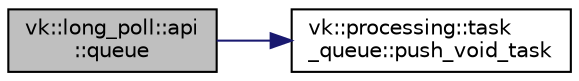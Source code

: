 digraph "vk::long_poll::api::queue"
{
 // LATEX_PDF_SIZE
  edge [fontname="Helvetica",fontsize="10",labelfontname="Helvetica",labelfontsize="10"];
  node [fontname="Helvetica",fontsize="10",shape=record];
  rankdir="LR";
  Node1 [label="vk::long_poll::api\l::queue",height=0.2,width=0.4,color="black", fillcolor="grey75", style="filled", fontcolor="black",tooltip="Push task to thread pool queue."];
  Node1 -> Node2 [color="midnightblue",fontsize="10",style="solid",fontname="Helvetica"];
  Node2 [label="vk::processing::task\l_queue::push_void_task",height=0.2,width=0.4,color="black", fillcolor="white", style="filled",URL="$classvk_1_1processing_1_1task__queue.html#a1942c43c33634e65e77e282e929124ea",tooltip=" "];
}
